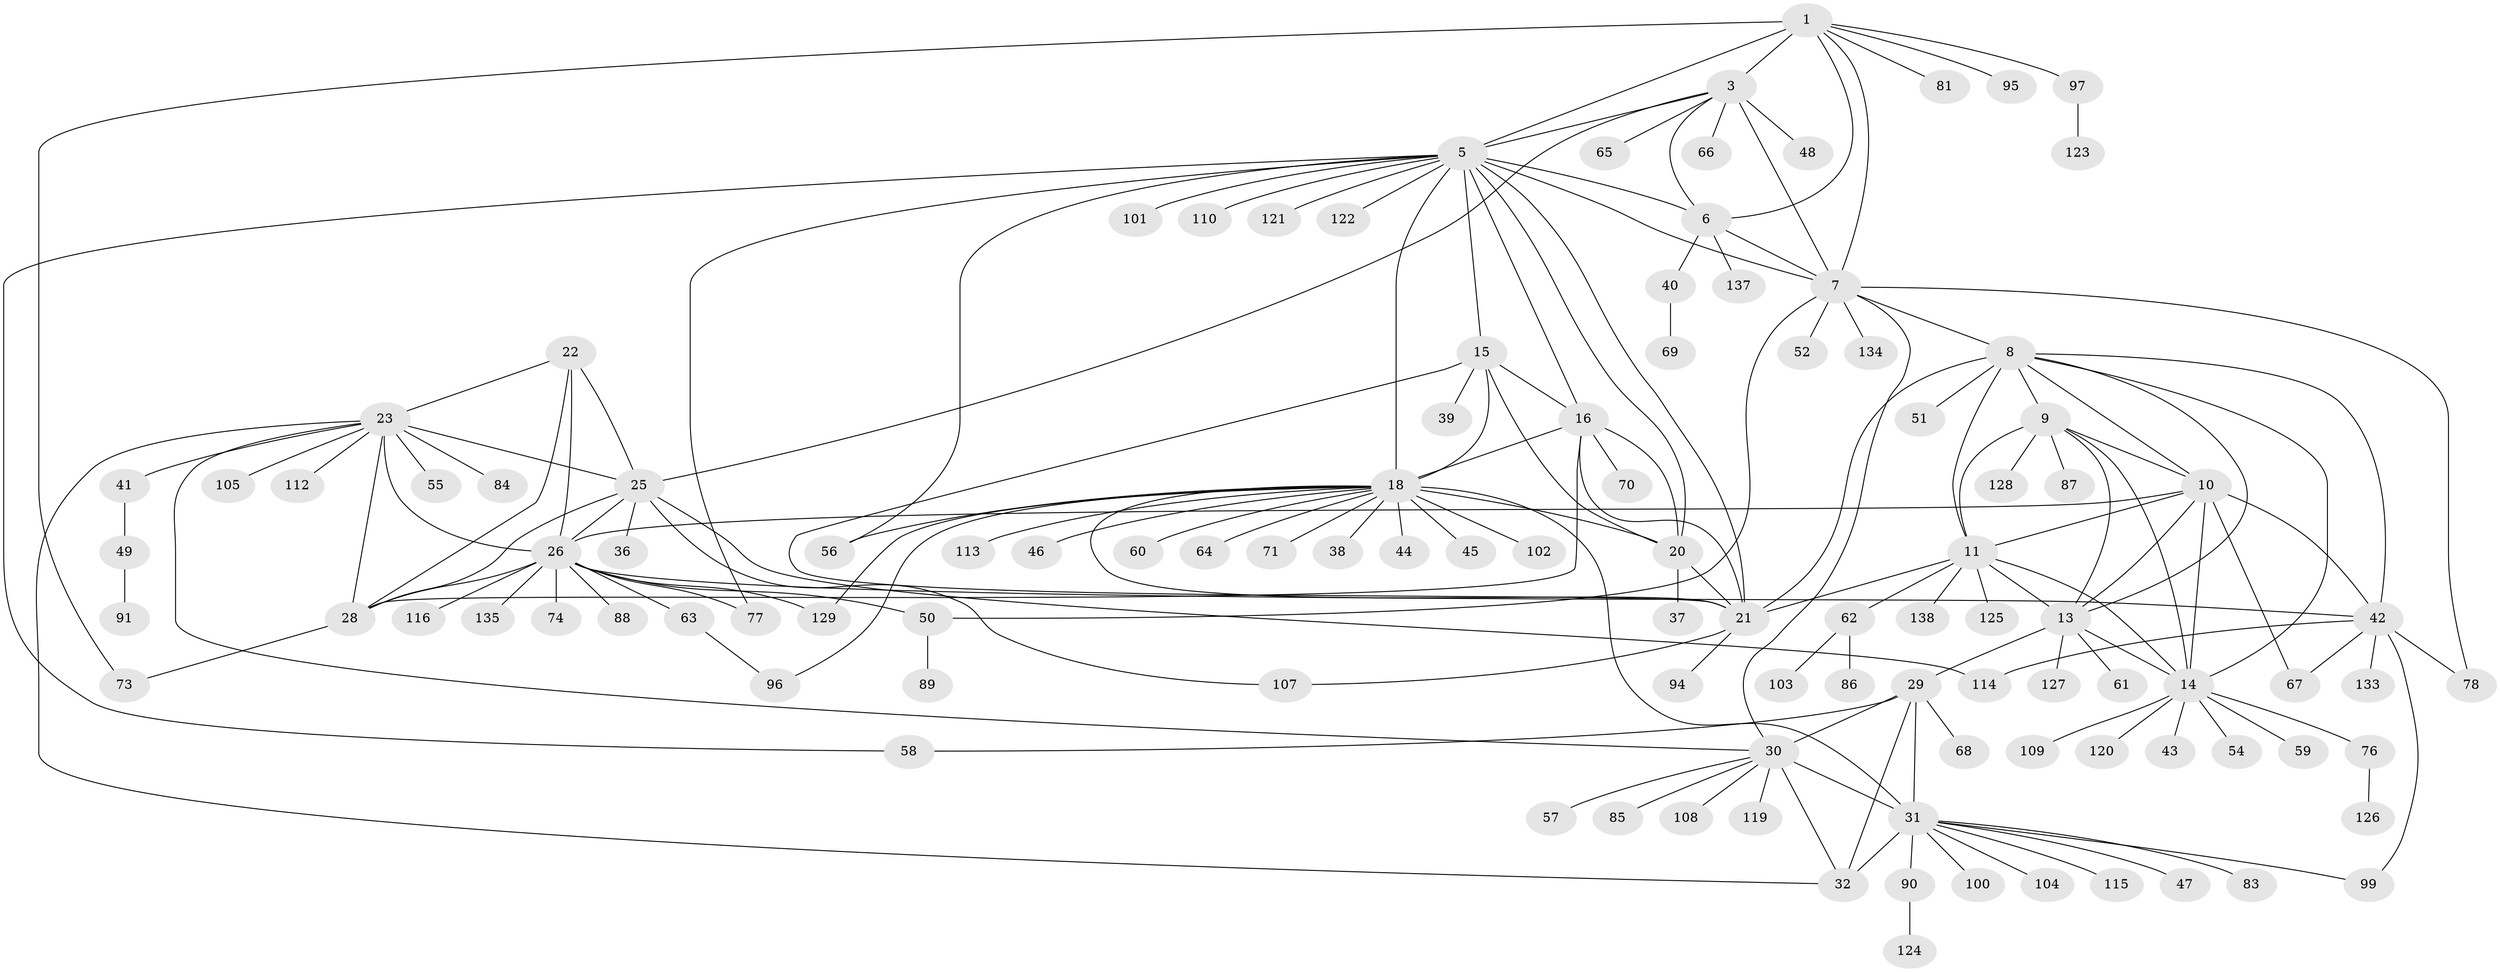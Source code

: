 // original degree distribution, {7: 0.03571428571428571, 9: 0.05714285714285714, 13: 0.02857142857142857, 10: 0.03571428571428571, 8: 0.05714285714285714, 16: 0.007142857142857143, 6: 0.014285714285714285, 11: 0.007142857142857143, 12: 0.014285714285714285, 1: 0.55, 2: 0.15714285714285714, 3: 0.03571428571428571}
// Generated by graph-tools (version 1.1) at 2025/42/03/06/25 10:42:07]
// undirected, 111 vertices, 167 edges
graph export_dot {
graph [start="1"]
  node [color=gray90,style=filled];
  1 [super="+2"];
  3 [super="+4"];
  5 [super="+17"];
  6 [super="+53"];
  7 [super="+79"];
  8;
  9 [super="+82"];
  10 [super="+132"];
  11 [super="+12"];
  13 [super="+80"];
  14 [super="+118"];
  15 [super="+130"];
  16 [super="+72"];
  18 [super="+19"];
  20 [super="+75"];
  21 [super="+139"];
  22;
  23 [super="+24"];
  25 [super="+136"];
  26 [super="+27"];
  28;
  29 [super="+33"];
  30 [super="+111"];
  31 [super="+34"];
  32 [super="+35"];
  36;
  37;
  38;
  39;
  40;
  41;
  42 [super="+106"];
  43;
  44 [super="+93"];
  45;
  46;
  47;
  48;
  49;
  50;
  51;
  52 [super="+92"];
  54;
  55;
  56;
  57;
  58;
  59;
  60;
  61;
  62;
  63 [super="+131"];
  64 [super="+98"];
  65;
  66;
  67;
  68 [super="+117"];
  69;
  70;
  71;
  73;
  74;
  76;
  77;
  78;
  81;
  83;
  84;
  85;
  86;
  87;
  88;
  89;
  90;
  91;
  94;
  95;
  96;
  97;
  99 [super="+140"];
  100;
  101;
  102;
  103;
  104;
  105;
  107;
  108;
  109;
  110;
  112;
  113;
  114;
  115;
  116;
  119;
  120;
  121;
  122;
  123;
  124;
  125;
  126;
  127;
  128;
  129;
  133;
  134;
  135;
  137;
  138;
  1 -- 3 [weight=4];
  1 -- 5 [weight=2];
  1 -- 6 [weight=2];
  1 -- 7 [weight=2];
  1 -- 73;
  1 -- 97;
  1 -- 81;
  1 -- 95;
  3 -- 5 [weight=2];
  3 -- 6 [weight=2];
  3 -- 7 [weight=2];
  3 -- 25;
  3 -- 48;
  3 -- 66;
  3 -- 65;
  5 -- 6;
  5 -- 7;
  5 -- 56;
  5 -- 58;
  5 -- 77;
  5 -- 101;
  5 -- 110;
  5 -- 122;
  5 -- 16;
  5 -- 18 [weight=2];
  5 -- 20;
  5 -- 21;
  5 -- 121;
  5 -- 15;
  6 -- 7;
  6 -- 40;
  6 -- 137;
  7 -- 8;
  7 -- 30;
  7 -- 50;
  7 -- 52;
  7 -- 78;
  7 -- 134;
  8 -- 9;
  8 -- 10;
  8 -- 11 [weight=2];
  8 -- 13;
  8 -- 14;
  8 -- 42;
  8 -- 51;
  8 -- 21;
  9 -- 10;
  9 -- 11 [weight=2];
  9 -- 13;
  9 -- 14;
  9 -- 87;
  9 -- 128;
  10 -- 11 [weight=2];
  10 -- 13;
  10 -- 14;
  10 -- 67;
  10 -- 26;
  10 -- 42;
  11 -- 13 [weight=2];
  11 -- 14 [weight=2];
  11 -- 62;
  11 -- 125;
  11 -- 138;
  11 -- 21;
  13 -- 14;
  13 -- 61;
  13 -- 127;
  13 -- 29;
  14 -- 43;
  14 -- 54;
  14 -- 59;
  14 -- 76;
  14 -- 109;
  14 -- 120;
  15 -- 16;
  15 -- 18 [weight=2];
  15 -- 20;
  15 -- 21;
  15 -- 39;
  16 -- 18 [weight=2];
  16 -- 20;
  16 -- 21;
  16 -- 28;
  16 -- 70;
  18 -- 20 [weight=2];
  18 -- 21 [weight=2];
  18 -- 31;
  18 -- 38;
  18 -- 45;
  18 -- 56;
  18 -- 64;
  18 -- 71;
  18 -- 96;
  18 -- 102;
  18 -- 113;
  18 -- 129;
  18 -- 44;
  18 -- 46;
  18 -- 60;
  20 -- 21;
  20 -- 37;
  21 -- 94;
  21 -- 107;
  22 -- 23 [weight=2];
  22 -- 25;
  22 -- 26 [weight=2];
  22 -- 28;
  23 -- 25 [weight=2];
  23 -- 26 [weight=4];
  23 -- 28 [weight=2];
  23 -- 41;
  23 -- 105;
  23 -- 112;
  23 -- 84;
  23 -- 55;
  23 -- 30;
  23 -- 32;
  25 -- 26 [weight=2];
  25 -- 28;
  25 -- 36;
  25 -- 107;
  25 -- 114;
  26 -- 28 [weight=2];
  26 -- 63;
  26 -- 74;
  26 -- 129;
  26 -- 135;
  26 -- 42;
  26 -- 77;
  26 -- 50;
  26 -- 116;
  26 -- 88;
  28 -- 73;
  29 -- 30 [weight=2];
  29 -- 31 [weight=4];
  29 -- 32 [weight=4];
  29 -- 58;
  29 -- 68;
  30 -- 31 [weight=2];
  30 -- 32 [weight=2];
  30 -- 57;
  30 -- 85;
  30 -- 108;
  30 -- 119;
  31 -- 32 [weight=4];
  31 -- 90;
  31 -- 99;
  31 -- 100;
  31 -- 104;
  31 -- 47;
  31 -- 83;
  31 -- 115;
  40 -- 69;
  41 -- 49;
  42 -- 67;
  42 -- 78;
  42 -- 99;
  42 -- 133;
  42 -- 114;
  49 -- 91;
  50 -- 89;
  62 -- 86;
  62 -- 103;
  63 -- 96;
  76 -- 126;
  90 -- 124;
  97 -- 123;
}
